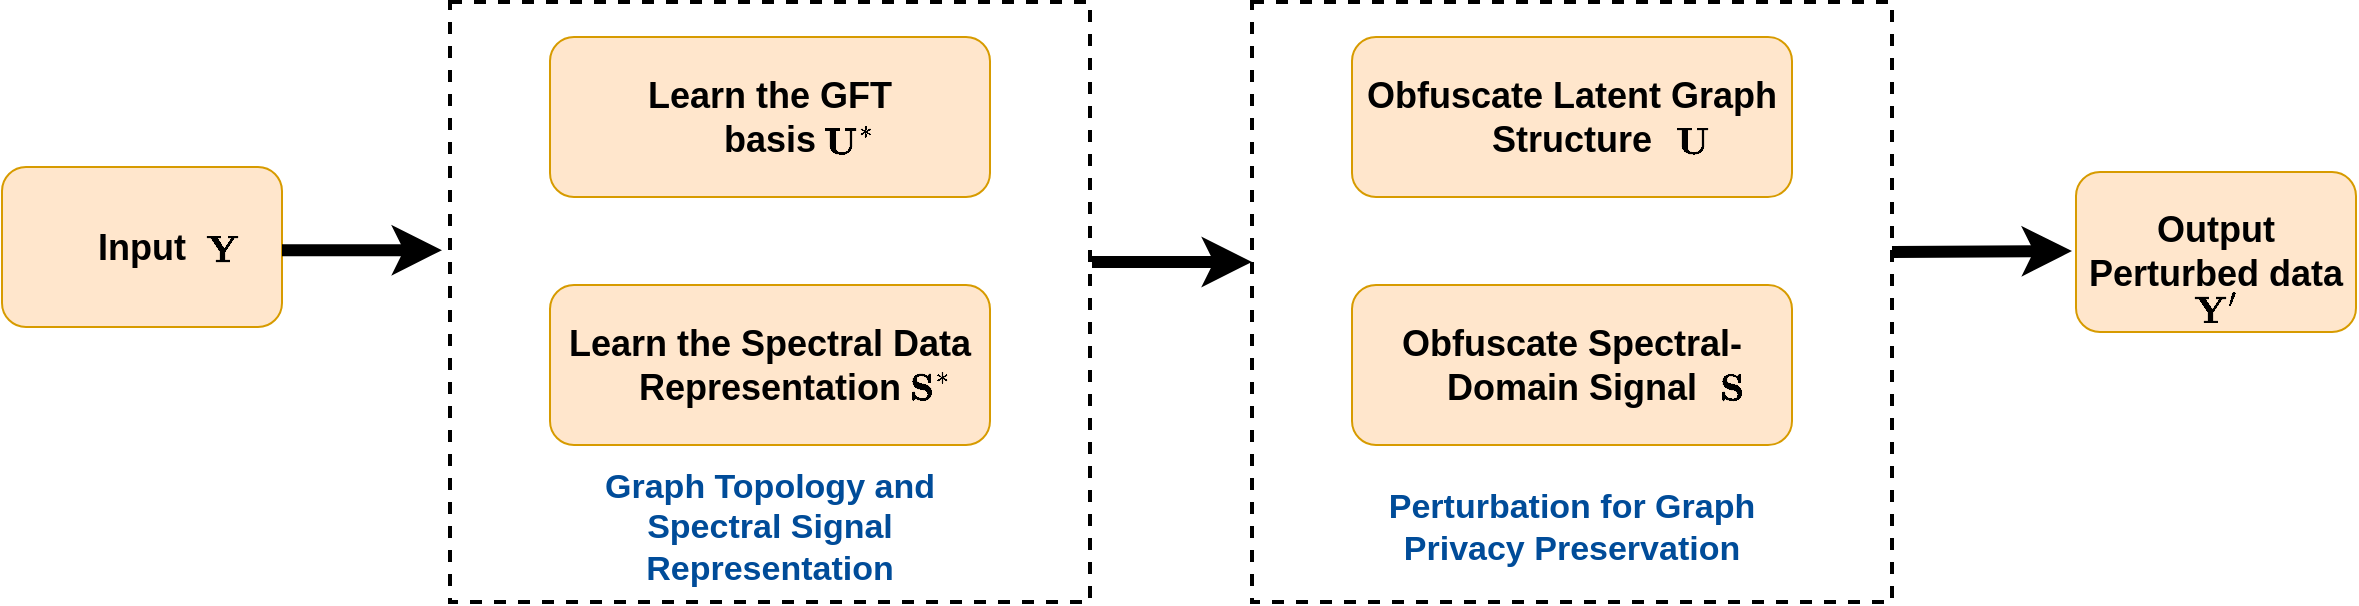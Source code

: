 <mxfile version="21.3.2" type="github">
  <diagram name="Page-1" id="aF9d_BTxybblVjClK93X">
    <mxGraphModel dx="2261" dy="884" grid="1" gridSize="10" guides="1" tooltips="1" connect="1" arrows="1" fold="1" page="1" pageScale="1" pageWidth="827" pageHeight="1169" math="1" shadow="0">
      <root>
        <mxCell id="0" />
        <mxCell id="1" parent="0" />
        <mxCell id="mwbQVlLyfu1s0vwKw-6w-7" value="" style="whiteSpace=wrap;html=1;labelBackgroundColor=#FFFFFF;dashed=1;strokeWidth=2;" vertex="1" parent="1">
          <mxGeometry x="520" y="340" width="320" height="300" as="geometry" />
        </mxCell>
        <mxCell id="mwbQVlLyfu1s0vwKw-6w-8" value="" style="edgeStyle=orthogonalEdgeStyle;rounded=0;orthogonalLoop=1;jettySize=auto;html=1;strokeWidth=6;" edge="1" parent="1" target="mwbQVlLyfu1s0vwKw-6w-7">
          <mxGeometry relative="1" as="geometry">
            <Array as="points">
              <mxPoint x="510" y="470" />
              <mxPoint x="510" y="470" />
            </Array>
            <mxPoint x="440" y="470" as="sourcePoint" />
          </mxGeometry>
        </mxCell>
        <mxCell id="mwbQVlLyfu1s0vwKw-6w-10" value="&lt;b&gt;&lt;font style=&quot;font-size: 18px;&quot;&gt;Input&lt;/font&gt;&lt;/b&gt; &lt;br&gt;" style="rounded=1;whiteSpace=wrap;html=1;fontSize=12;glass=0;strokeWidth=1;shadow=0;fillColor=#ffe6cc;strokeColor=#d79b00;align=center;" vertex="1" parent="1">
          <mxGeometry x="-105" y="422.5" width="140" height="80" as="geometry" />
        </mxCell>
        <mxCell id="mwbQVlLyfu1s0vwKw-6w-13" value="&lt;font style=&quot;font-size: 16px;&quot;&gt;$$\mathbf{Y}$$&lt;/font&gt;" style="text;strokeColor=none;align=center;fillColor=none;html=1;verticalAlign=middle;whiteSpace=wrap;rounded=0;" vertex="1" parent="1">
          <mxGeometry x="-25" y="450" width="60" height="28.5" as="geometry" />
        </mxCell>
        <mxCell id="mwbQVlLyfu1s0vwKw-6w-14" value="&lt;span style=&quot;font-size: 18px;&quot;&gt;Obfuscate Latent Graph Structure&lt;/span&gt;" style="rounded=1;whiteSpace=wrap;html=1;fontSize=18;glass=0;strokeWidth=1;shadow=0;fillColor=#ffe6cc;strokeColor=#d79b00;fontStyle=1" vertex="1" parent="1">
          <mxGeometry x="570" y="357.5" width="220" height="80" as="geometry" />
        </mxCell>
        <mxCell id="mwbQVlLyfu1s0vwKw-6w-15" value="&lt;b style=&quot;border-color: var(--border-color);&quot;&gt;&lt;font style=&quot;font-size: 16px;&quot;&gt;$$\mathbf{U}$$&lt;/font&gt;&lt;/b&gt;" style="text;strokeColor=none;align=center;fillColor=none;html=1;verticalAlign=middle;whiteSpace=wrap;rounded=0;" vertex="1" parent="1">
          <mxGeometry x="710" y="396.5" width="60" height="26" as="geometry" />
        </mxCell>
        <mxCell id="mwbQVlLyfu1s0vwKw-6w-16" value="Obfuscate Spectral-Domain Signal" style="rounded=1;whiteSpace=wrap;html=1;fontSize=18;glass=0;strokeWidth=1;shadow=0;fillColor=#ffe6cc;strokeColor=#d79b00;fontStyle=1" vertex="1" parent="1">
          <mxGeometry x="570" y="481.5" width="220" height="80" as="geometry" />
        </mxCell>
        <mxCell id="mwbQVlLyfu1s0vwKw-6w-17" value="&lt;b style=&quot;border-color: var(--border-color);&quot;&gt;&lt;font style=&quot;font-size: 16px;&quot;&gt;$$\mathbf{S}$$&lt;/font&gt;&lt;/b&gt;" style="text;strokeColor=none;align=center;fillColor=none;html=1;verticalAlign=middle;whiteSpace=wrap;rounded=0;" vertex="1" parent="1">
          <mxGeometry x="730" y="520" width="60" height="26" as="geometry" />
        </mxCell>
        <mxCell id="mwbQVlLyfu1s0vwKw-6w-18" value="&lt;b&gt;&lt;font style=&quot;font-size: 18px;&quot;&gt;Output Perturbed data&lt;/font&gt;&lt;/b&gt;" style="rounded=1;whiteSpace=wrap;html=1;fontSize=12;glass=0;strokeWidth=1;shadow=0;fillColor=#ffe6cc;strokeColor=#d79b00;align=center;" vertex="1" parent="1">
          <mxGeometry x="932" y="425" width="140" height="80" as="geometry" />
        </mxCell>
        <mxCell id="mwbQVlLyfu1s0vwKw-6w-19" value="&lt;font style=&quot;font-size: 16px;&quot;&gt;$$\mathbf{Y}&#39;$$&lt;/font&gt;" style="text;strokeColor=none;align=center;fillColor=none;html=1;verticalAlign=middle;whiteSpace=wrap;rounded=0;" vertex="1" parent="1">
          <mxGeometry x="972" y="480" width="60" height="28.5" as="geometry" />
        </mxCell>
        <mxCell id="mwbQVlLyfu1s0vwKw-6w-20" value="" style="edgeStyle=orthogonalEdgeStyle;rounded=0;orthogonalLoop=1;jettySize=auto;html=1;strokeWidth=6;" edge="1" parent="1">
          <mxGeometry relative="1" as="geometry">
            <mxPoint x="840" y="465" as="sourcePoint" />
            <mxPoint x="930" y="464.5" as="targetPoint" />
            <Array as="points">
              <mxPoint x="840" y="465" />
              <mxPoint x="885" y="465" />
            </Array>
          </mxGeometry>
        </mxCell>
        <mxCell id="mwbQVlLyfu1s0vwKw-6w-21" value="Perturbation for Graph Privacy Preservation" style="text;strokeColor=none;align=center;fillColor=none;html=1;verticalAlign=middle;whiteSpace=wrap;rounded=0;fontColor=#004C99;fontStyle=1;fontSize=17;" vertex="1" parent="1">
          <mxGeometry x="580" y="585" width="200" height="35" as="geometry" />
        </mxCell>
        <mxCell id="mwbQVlLyfu1s0vwKw-6w-23" value="" style="edgeStyle=orthogonalEdgeStyle;rounded=0;orthogonalLoop=1;jettySize=auto;html=1;strokeWidth=6;" edge="1" parent="1">
          <mxGeometry relative="1" as="geometry">
            <mxPoint x="35" y="464.08" as="sourcePoint" />
            <mxPoint x="115" y="464.08" as="targetPoint" />
            <Array as="points">
              <mxPoint x="105" y="464.08" />
              <mxPoint x="105" y="464.08" />
            </Array>
          </mxGeometry>
        </mxCell>
        <mxCell id="mwbQVlLyfu1s0vwKw-6w-24" value="" style="whiteSpace=wrap;html=1;labelBackgroundColor=#FFFFFF;dashed=1;strokeWidth=2;" vertex="1" parent="1">
          <mxGeometry x="119" y="340" width="320" height="300" as="geometry" />
        </mxCell>
        <mxCell id="mwbQVlLyfu1s0vwKw-6w-25" value="&lt;span style=&quot;font-size: 18px;&quot;&gt;Learn the GFT &lt;br&gt;basis&lt;/span&gt;" style="rounded=1;whiteSpace=wrap;html=1;fontSize=18;glass=0;strokeWidth=1;shadow=0;fillColor=#ffe6cc;strokeColor=#d79b00;fontStyle=1" vertex="1" parent="1">
          <mxGeometry x="169" y="357.5" width="220" height="80" as="geometry" />
        </mxCell>
        <mxCell id="mwbQVlLyfu1s0vwKw-6w-26" value="&lt;b style=&quot;border-color: var(--border-color);&quot;&gt;&lt;font style=&quot;font-size: 16px;&quot;&gt;$$\mathbf{U}^*$$&lt;/font&gt;&lt;/b&gt;" style="text;strokeColor=none;align=center;fillColor=none;html=1;verticalAlign=middle;whiteSpace=wrap;rounded=0;" vertex="1" parent="1">
          <mxGeometry x="289" y="396.5" width="60" height="26" as="geometry" />
        </mxCell>
        <mxCell id="mwbQVlLyfu1s0vwKw-6w-27" value="Learn the Spectral Data Representation" style="rounded=1;whiteSpace=wrap;html=1;fontSize=18;glass=0;strokeWidth=1;shadow=0;fillColor=#ffe6cc;strokeColor=#d79b00;fontStyle=1" vertex="1" parent="1">
          <mxGeometry x="169" y="481.5" width="220" height="80" as="geometry" />
        </mxCell>
        <mxCell id="mwbQVlLyfu1s0vwKw-6w-28" value="&lt;b style=&quot;border-color: var(--border-color);&quot;&gt;&lt;font style=&quot;font-size: 16px;&quot;&gt;$$\mathbf{S}^*$$&lt;/font&gt;&lt;/b&gt;" style="text;strokeColor=none;align=center;fillColor=none;html=1;verticalAlign=middle;whiteSpace=wrap;rounded=0;" vertex="1" parent="1">
          <mxGeometry x="329" y="520" width="60" height="26" as="geometry" />
        </mxCell>
        <mxCell id="mwbQVlLyfu1s0vwKw-6w-29" value="Graph Topology and Spectral Signal Representation" style="text;strokeColor=none;align=center;fillColor=none;html=1;verticalAlign=middle;whiteSpace=wrap;rounded=0;fontColor=#004C99;fontStyle=1;fontSize=17;" vertex="1" parent="1">
          <mxGeometry x="179" y="585" width="200" height="35" as="geometry" />
        </mxCell>
      </root>
    </mxGraphModel>
  </diagram>
</mxfile>
